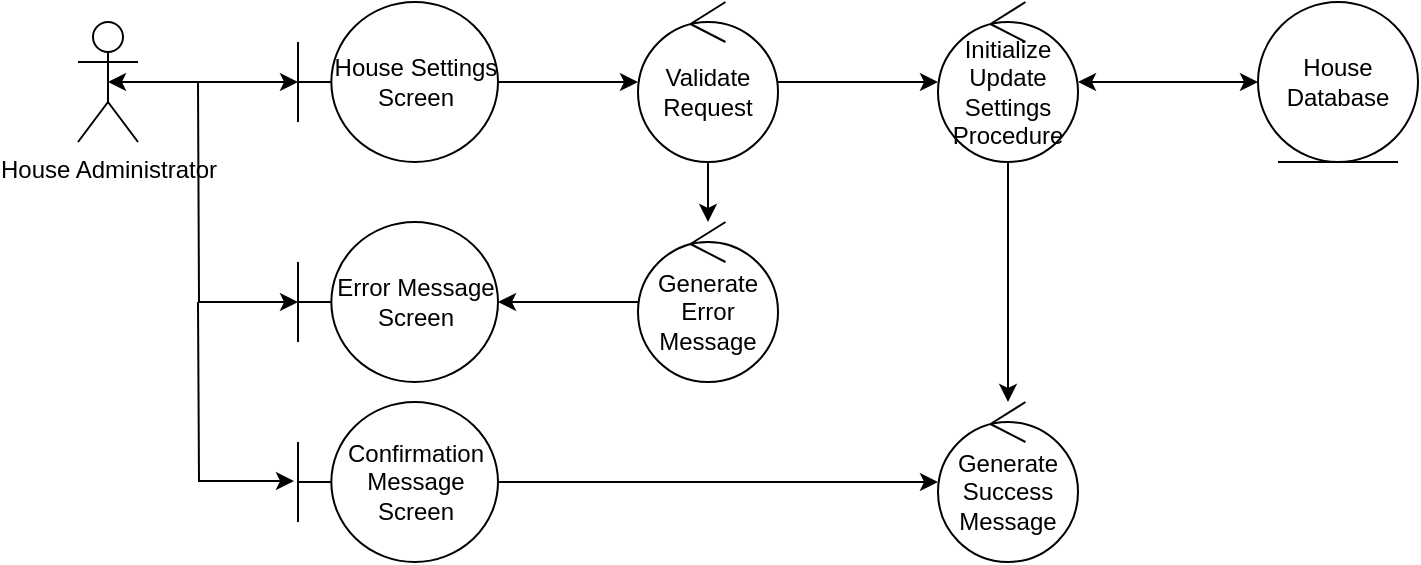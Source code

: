 <mxfile version="13.8.8" type="github">
  <diagram id="A8cZOPG2zvZuqJr8TkX-" name="Page-1">
    <mxGraphModel dx="870" dy="595" grid="1" gridSize="10" guides="1" tooltips="1" connect="1" arrows="1" fold="1" page="1" pageScale="1" pageWidth="850" pageHeight="1100" math="0" shadow="0">
      <root>
        <mxCell id="0" />
        <mxCell id="1" parent="0" />
        <mxCell id="uCUFcLQXX5JtAbVd_R3a-2" style="edgeStyle=orthogonalEdgeStyle;rounded=0;orthogonalLoop=1;jettySize=auto;html=1;exitX=0.5;exitY=0.5;exitDx=0;exitDy=0;exitPerimeter=0;startArrow=classic;startFill=1;" edge="1" parent="1" source="uCUFcLQXX5JtAbVd_R3a-1" target="uCUFcLQXX5JtAbVd_R3a-3">
          <mxGeometry relative="1" as="geometry">
            <mxPoint x="240" y="270" as="targetPoint" />
          </mxGeometry>
        </mxCell>
        <mxCell id="uCUFcLQXX5JtAbVd_R3a-1" value="House Administrator" style="shape=umlActor;verticalLabelPosition=bottom;verticalAlign=top;html=1;outlineConnect=0;" vertex="1" parent="1">
          <mxGeometry x="80" y="240" width="30" height="60" as="geometry" />
        </mxCell>
        <mxCell id="uCUFcLQXX5JtAbVd_R3a-6" value="" style="edgeStyle=orthogonalEdgeStyle;rounded=0;orthogonalLoop=1;jettySize=auto;html=1;" edge="1" parent="1" source="uCUFcLQXX5JtAbVd_R3a-3" target="uCUFcLQXX5JtAbVd_R3a-4">
          <mxGeometry relative="1" as="geometry" />
        </mxCell>
        <mxCell id="uCUFcLQXX5JtAbVd_R3a-3" value="House Settings Screen" style="shape=umlBoundary;whiteSpace=wrap;html=1;" vertex="1" parent="1">
          <mxGeometry x="190" y="230" width="100" height="80" as="geometry" />
        </mxCell>
        <mxCell id="uCUFcLQXX5JtAbVd_R3a-8" value="" style="edgeStyle=orthogonalEdgeStyle;rounded=0;orthogonalLoop=1;jettySize=auto;html=1;" edge="1" parent="1" source="uCUFcLQXX5JtAbVd_R3a-4" target="uCUFcLQXX5JtAbVd_R3a-7">
          <mxGeometry relative="1" as="geometry" />
        </mxCell>
        <mxCell id="uCUFcLQXX5JtAbVd_R3a-15" value="" style="edgeStyle=orthogonalEdgeStyle;rounded=0;orthogonalLoop=1;jettySize=auto;html=1;startArrow=none;startFill=0;endArrow=classic;endFill=1;" edge="1" parent="1" source="uCUFcLQXX5JtAbVd_R3a-4" target="uCUFcLQXX5JtAbVd_R3a-14">
          <mxGeometry relative="1" as="geometry" />
        </mxCell>
        <mxCell id="uCUFcLQXX5JtAbVd_R3a-4" value="Validate Request" style="ellipse;shape=umlControl;whiteSpace=wrap;html=1;" vertex="1" parent="1">
          <mxGeometry x="360" y="230" width="70" height="80" as="geometry" />
        </mxCell>
        <mxCell id="uCUFcLQXX5JtAbVd_R3a-12" value="" style="edgeStyle=orthogonalEdgeStyle;rounded=0;orthogonalLoop=1;jettySize=auto;html=1;" edge="1" parent="1" source="uCUFcLQXX5JtAbVd_R3a-7" target="uCUFcLQXX5JtAbVd_R3a-11">
          <mxGeometry relative="1" as="geometry" />
        </mxCell>
        <mxCell id="uCUFcLQXX5JtAbVd_R3a-7" value="Generate Error Message" style="ellipse;shape=umlControl;whiteSpace=wrap;html=1;" vertex="1" parent="1">
          <mxGeometry x="360" y="340" width="70" height="80" as="geometry" />
        </mxCell>
        <mxCell id="uCUFcLQXX5JtAbVd_R3a-13" style="edgeStyle=orthogonalEdgeStyle;rounded=0;orthogonalLoop=1;jettySize=auto;html=1;startArrow=classic;startFill=1;endArrow=none;endFill=0;" edge="1" parent="1" source="uCUFcLQXX5JtAbVd_R3a-11">
          <mxGeometry relative="1" as="geometry">
            <mxPoint x="140" y="270" as="targetPoint" />
          </mxGeometry>
        </mxCell>
        <mxCell id="uCUFcLQXX5JtAbVd_R3a-11" value="Error Message Screen" style="shape=umlBoundary;whiteSpace=wrap;html=1;" vertex="1" parent="1">
          <mxGeometry x="190" y="340" width="100" height="80" as="geometry" />
        </mxCell>
        <mxCell id="uCUFcLQXX5JtAbVd_R3a-17" value="" style="edgeStyle=orthogonalEdgeStyle;rounded=0;orthogonalLoop=1;jettySize=auto;html=1;startArrow=classic;startFill=1;endArrow=classic;endFill=1;" edge="1" parent="1" source="uCUFcLQXX5JtAbVd_R3a-14" target="uCUFcLQXX5JtAbVd_R3a-16">
          <mxGeometry relative="1" as="geometry" />
        </mxCell>
        <mxCell id="uCUFcLQXX5JtAbVd_R3a-19" value="" style="edgeStyle=orthogonalEdgeStyle;rounded=0;orthogonalLoop=1;jettySize=auto;html=1;startArrow=none;startFill=0;endArrow=classic;endFill=1;" edge="1" parent="1" source="uCUFcLQXX5JtAbVd_R3a-14" target="uCUFcLQXX5JtAbVd_R3a-18">
          <mxGeometry relative="1" as="geometry" />
        </mxCell>
        <mxCell id="uCUFcLQXX5JtAbVd_R3a-14" value="Initialize Update Settings Procedure" style="ellipse;shape=umlControl;whiteSpace=wrap;html=1;" vertex="1" parent="1">
          <mxGeometry x="510" y="230" width="70" height="80" as="geometry" />
        </mxCell>
        <mxCell id="uCUFcLQXX5JtAbVd_R3a-16" value="House Database" style="ellipse;shape=umlEntity;whiteSpace=wrap;html=1;" vertex="1" parent="1">
          <mxGeometry x="670" y="230" width="80" height="80" as="geometry" />
        </mxCell>
        <mxCell id="uCUFcLQXX5JtAbVd_R3a-21" value="" style="edgeStyle=orthogonalEdgeStyle;rounded=0;orthogonalLoop=1;jettySize=auto;html=1;startArrow=classic;startFill=1;endArrow=none;endFill=0;" edge="1" parent="1" source="uCUFcLQXX5JtAbVd_R3a-18">
          <mxGeometry relative="1" as="geometry">
            <mxPoint x="290" y="470" as="targetPoint" />
          </mxGeometry>
        </mxCell>
        <mxCell id="uCUFcLQXX5JtAbVd_R3a-18" value="Generate Success Message" style="ellipse;shape=umlControl;whiteSpace=wrap;html=1;" vertex="1" parent="1">
          <mxGeometry x="510" y="430" width="70" height="80" as="geometry" />
        </mxCell>
        <mxCell id="uCUFcLQXX5JtAbVd_R3a-23" style="edgeStyle=orthogonalEdgeStyle;rounded=0;orthogonalLoop=1;jettySize=auto;html=1;startArrow=classic;startFill=1;endArrow=none;endFill=0;exitX=-0.02;exitY=0.494;exitDx=0;exitDy=0;exitPerimeter=0;" edge="1" parent="1" source="uCUFcLQXX5JtAbVd_R3a-22">
          <mxGeometry relative="1" as="geometry">
            <mxPoint x="140" y="380" as="targetPoint" />
            <mxPoint x="190" y="500" as="sourcePoint" />
          </mxGeometry>
        </mxCell>
        <mxCell id="uCUFcLQXX5JtAbVd_R3a-22" value="Confirmation Message Screen" style="shape=umlBoundary;whiteSpace=wrap;html=1;" vertex="1" parent="1">
          <mxGeometry x="190" y="430" width="100" height="80" as="geometry" />
        </mxCell>
      </root>
    </mxGraphModel>
  </diagram>
</mxfile>

